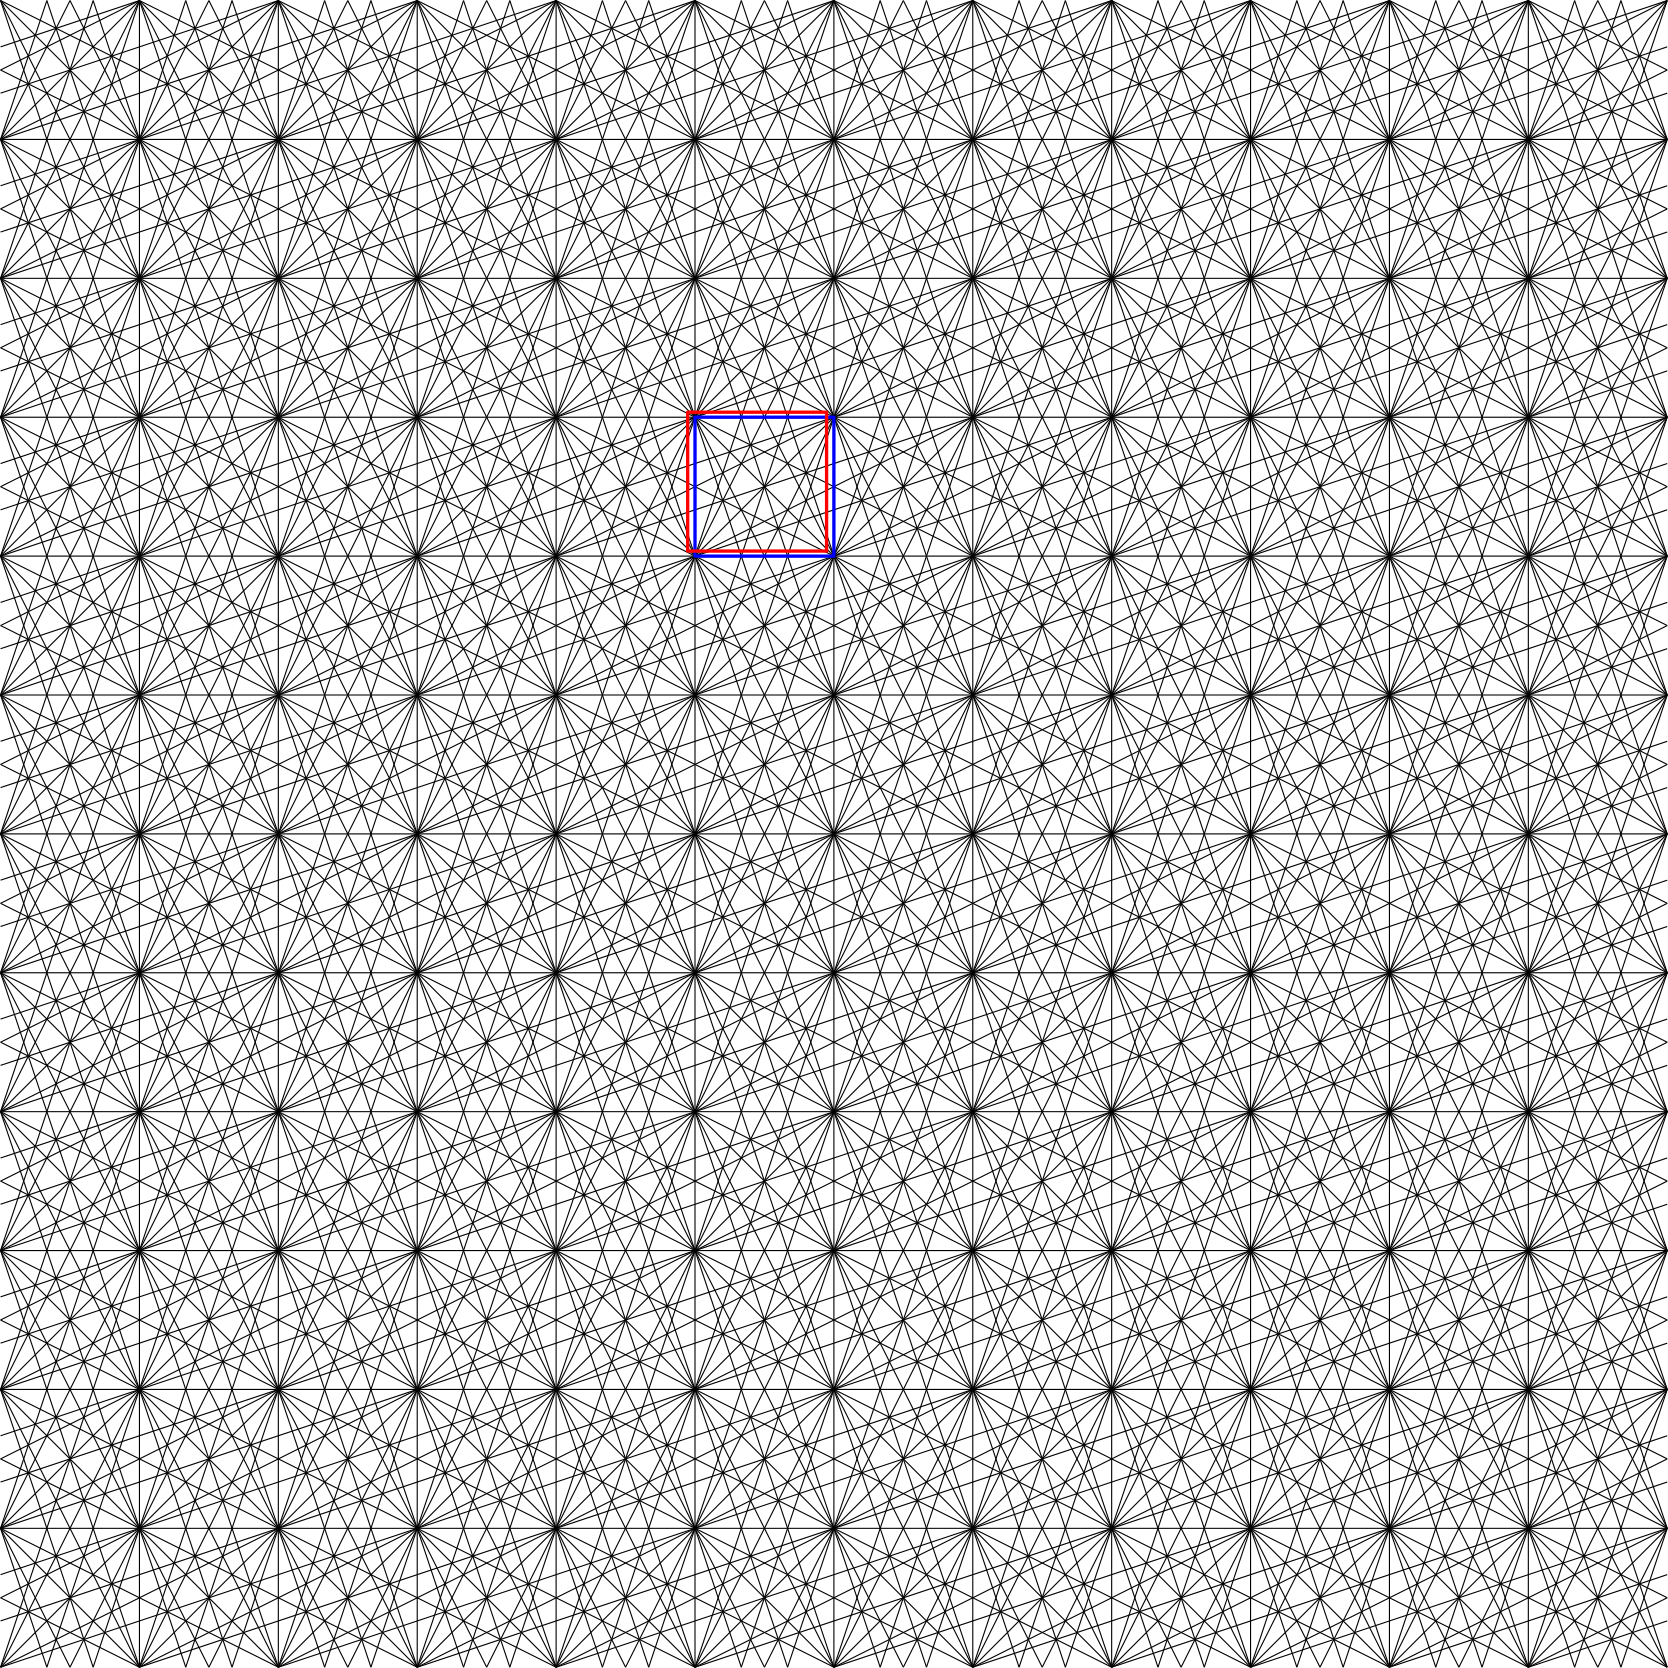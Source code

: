 <?xml version="1.0"?>
<!DOCTYPE ipe SYSTEM "ipe.dtd">
<ipe version="70218" creator="Ipe 7.2.26">
<info created="D:20240203125927" modified="D:20240209110101"/>
<ipestyle name="basic">
<symbol name="arrow/arc(spx)">
<path stroke="sym-stroke" fill="sym-stroke" pen="sym-pen">
0 0 m
-1 0.333 l
-1 -0.333 l
h
</path>
</symbol>
<symbol name="arrow/farc(spx)">
<path stroke="sym-stroke" fill="white" pen="sym-pen">
0 0 m
-1 0.333 l
-1 -0.333 l
h
</path>
</symbol>
<symbol name="arrow/ptarc(spx)">
<path stroke="sym-stroke" fill="sym-stroke" pen="sym-pen">
0 0 m
-1 0.333 l
-0.8 0 l
-1 -0.333 l
h
</path>
</symbol>
<symbol name="arrow/fptarc(spx)">
<path stroke="sym-stroke" fill="white" pen="sym-pen">
0 0 m
-1 0.333 l
-0.8 0 l
-1 -0.333 l
h
</path>
</symbol>
<symbol name="mark/circle(sx)" transformations="translations">
<path fill="sym-stroke">
0.6 0 0 0.6 0 0 e
0.4 0 0 0.4 0 0 e
</path>
</symbol>
<symbol name="mark/disk(sx)" transformations="translations">
<path fill="sym-stroke">
0.6 0 0 0.6 0 0 e
</path>
</symbol>
<symbol name="mark/fdisk(sfx)" transformations="translations">
<group>
<path fill="sym-fill">
0.5 0 0 0.5 0 0 e
</path>
<path fill="sym-stroke" fillrule="eofill">
0.6 0 0 0.6 0 0 e
0.4 0 0 0.4 0 0 e
</path>
</group>
</symbol>
<symbol name="mark/box(sx)" transformations="translations">
<path fill="sym-stroke" fillrule="eofill">
-0.6 -0.6 m
0.6 -0.6 l
0.6 0.6 l
-0.6 0.6 l
h
-0.4 -0.4 m
0.4 -0.4 l
0.4 0.4 l
-0.4 0.4 l
h
</path>
</symbol>
<symbol name="mark/square(sx)" transformations="translations">
<path fill="sym-stroke">
-0.6 -0.6 m
0.6 -0.6 l
0.6 0.6 l
-0.6 0.6 l
h
</path>
</symbol>
<symbol name="mark/fsquare(sfx)" transformations="translations">
<group>
<path fill="sym-fill">
-0.5 -0.5 m
0.5 -0.5 l
0.5 0.5 l
-0.5 0.5 l
h
</path>
<path fill="sym-stroke" fillrule="eofill">
-0.6 -0.6 m
0.6 -0.6 l
0.6 0.6 l
-0.6 0.6 l
h
-0.4 -0.4 m
0.4 -0.4 l
0.4 0.4 l
-0.4 0.4 l
h
</path>
</group>
</symbol>
<symbol name="mark/cross(sx)" transformations="translations">
<group>
<path fill="sym-stroke">
-0.43 -0.57 m
0.57 0.43 l
0.43 0.57 l
-0.57 -0.43 l
h
</path>
<path fill="sym-stroke">
-0.43 0.57 m
0.57 -0.43 l
0.43 -0.57 l
-0.57 0.43 l
h
</path>
</group>
</symbol>
<symbol name="arrow/fnormal(spx)">
<path stroke="sym-stroke" fill="white" pen="sym-pen">
0 0 m
-1 0.333 l
-1 -0.333 l
h
</path>
</symbol>
<symbol name="arrow/pointed(spx)">
<path stroke="sym-stroke" fill="sym-stroke" pen="sym-pen">
0 0 m
-1 0.333 l
-0.8 0 l
-1 -0.333 l
h
</path>
</symbol>
<symbol name="arrow/fpointed(spx)">
<path stroke="sym-stroke" fill="white" pen="sym-pen">
0 0 m
-1 0.333 l
-0.8 0 l
-1 -0.333 l
h
</path>
</symbol>
<symbol name="arrow/linear(spx)">
<path stroke="sym-stroke" pen="sym-pen">
-1 0.333 m
0 0 l
-1 -0.333 l
</path>
</symbol>
<symbol name="arrow/fdouble(spx)">
<path stroke="sym-stroke" fill="white" pen="sym-pen">
0 0 m
-1 0.333 l
-1 -0.333 l
h
-1 0 m
-2 0.333 l
-2 -0.333 l
h
</path>
</symbol>
<symbol name="arrow/double(spx)">
<path stroke="sym-stroke" fill="sym-stroke" pen="sym-pen">
0 0 m
-1 0.333 l
-1 -0.333 l
h
-1 0 m
-2 0.333 l
-2 -0.333 l
h
</path>
</symbol>
<symbol name="arrow/mid-normal(spx)">
<path stroke="sym-stroke" fill="sym-stroke" pen="sym-pen">
0.5 0 m
-0.5 0.333 l
-0.5 -0.333 l
h
</path>
</symbol>
<symbol name="arrow/mid-fnormal(spx)">
<path stroke="sym-stroke" fill="white" pen="sym-pen">
0.5 0 m
-0.5 0.333 l
-0.5 -0.333 l
h
</path>
</symbol>
<symbol name="arrow/mid-pointed(spx)">
<path stroke="sym-stroke" fill="sym-stroke" pen="sym-pen">
0.5 0 m
-0.5 0.333 l
-0.3 0 l
-0.5 -0.333 l
h
</path>
</symbol>
<symbol name="arrow/mid-fpointed(spx)">
<path stroke="sym-stroke" fill="white" pen="sym-pen">
0.5 0 m
-0.5 0.333 l
-0.3 0 l
-0.5 -0.333 l
h
</path>
</symbol>
<symbol name="arrow/mid-double(spx)">
<path stroke="sym-stroke" fill="sym-stroke" pen="sym-pen">
1 0 m
0 0.333 l
0 -0.333 l
h
0 0 m
-1 0.333 l
-1 -0.333 l
h
</path>
</symbol>
<symbol name="arrow/mid-fdouble(spx)">
<path stroke="sym-stroke" fill="white" pen="sym-pen">
1 0 m
0 0.333 l
0 -0.333 l
h
0 0 m
-1 0.333 l
-1 -0.333 l
h
</path>
</symbol>
<anglesize name="22.5 deg" value="22.5"/>
<anglesize name="30 deg" value="30"/>
<anglesize name="45 deg" value="45"/>
<anglesize name="60 deg" value="60"/>
<anglesize name="90 deg" value="90"/>
<arrowsize name="large" value="10"/>
<arrowsize name="small" value="5"/>
<arrowsize name="tiny" value="3"/>
<color name="blue" value="0 0 1"/>
<color name="brown" value="0.647 0.165 0.165"/>
<color name="darkblue" value="0 0 0.545"/>
<color name="darkcyan" value="0 0.545 0.545"/>
<color name="darkgray" value="0.663"/>
<color name="darkgreen" value="0 0.392 0"/>
<color name="darkmagenta" value="0.545 0 0.545"/>
<color name="darkorange" value="1 0.549 0"/>
<color name="darkred" value="0.545 0 0"/>
<color name="gold" value="1 0.843 0"/>
<color name="gray" value="0.745"/>
<color name="green" value="0 1 0"/>
<color name="lightblue" value="0.678 0.847 0.902"/>
<color name="lightcyan" value="0.878 1 1"/>
<color name="lightgray" value="0.827"/>
<color name="lightgreen" value="0.565 0.933 0.565"/>
<color name="lightyellow" value="1 1 0.878"/>
<color name="navy" value="0 0 0.502"/>
<color name="orange" value="1 0.647 0"/>
<color name="pink" value="1 0.753 0.796"/>
<color name="purple" value="0.627 0.125 0.941"/>
<color name="red" value="1 0 0"/>
<color name="seagreen" value="0.18 0.545 0.341"/>
<color name="turquoise" value="0.251 0.878 0.816"/>
<color name="violet" value="0.933 0.51 0.933"/>
<color name="yellow" value="1 1 0"/>
<dashstyle name="dash dot dotted" value="[4 2 1 2 1 2] 0"/>
<dashstyle name="dash dotted" value="[4 2 1 2] 0"/>
<dashstyle name="dashed" value="[4] 0"/>
<dashstyle name="dotted" value="[1 3] 0"/>
<gridsize name="10 pts (~3.5 mm)" value="10"/>
<gridsize name="14 pts (~5 mm)" value="14"/>
<gridsize name="16 pts (~6 mm)" value="16"/>
<gridsize name="20 pts (~7 mm)" value="20"/>
<gridsize name="28 pts (~10 mm)" value="28"/>
<gridsize name="32 pts (~12 mm)" value="32"/>
<gridsize name="4 pts" value="4"/>
<gridsize name="56 pts (~20 mm)" value="56"/>
<gridsize name="8 pts (~3 mm)" value="8"/>
<opacity name="10%" value="0.1"/>
<opacity name="30%" value="0.3"/>
<opacity name="50%" value="0.5"/>
<opacity name="75%" value="0.75"/>
<pen name="fat" value="1.2"/>
<pen name="heavier" value="0.8"/>
<pen name="ultrafat" value="2"/>
<symbolsize name="large" value="5"/>
<symbolsize name="small" value="2"/>
<symbolsize name="tiny" value="1.1"/>
<textsize name="Huge" value="\Huge"/>
<textsize name="LARGE" value="\LARGE"/>
<textsize name="Large" value="\Large"/>
<textsize name="footnote" value="\footnotesize"/>
<textsize name="huge" value="\huge"/>
<textsize name="large" value="\large"/>
<textsize name="script" value="\scriptsize"/>
<textsize name="small" value="\small"/>
<textsize name="tiny" value="\tiny"/>
<textstyle name="center" begin="\begin{center}" end="\end{center}"/>
<textstyle name="item" begin="\begin{itemize}\item{}" end="\end{itemize}"/>
<textstyle name="itemize" begin="\begin{itemize}" end="\end{itemize}"/>
<preamble>area = 1/30</preamble>
<layout paper="600 600" origin="0 0" frame="600 600"/>
<tiling name="falling" angle="-60" step="4" width="1"/>
<tiling name="rising" angle="30" step="4" width="1"/>
</ipestyle>
<page>
<layer name="bundle_0"/>
<layer name="bundle_1"/>
<layer name="bundle_2"/>
<layer name="bundle_3"/>
<layer name="bundle_4"/>
<layer name="bundle_5"/>
<layer name="bundle_6"/>
<layer name="bundle_7"/>
<layer name="bundle_8"/>
<layer name="bundle_9"/>
<layer name="bundle_10"/>
<layer name="alpha"/>
<view layers="bundle_0 bundle_1 bundle_2 bundle_3 bundle_4 bundle_5 bundle_6 bundle_7 bundle_8 bundle_9 bundle_10 alpha" active="bundle_0"/>
<path layer="bundle_0" stroke="0">
0 50 m
16.6667 0 l
</path>
<path stroke="0">
0 100 m
33.3333 0 l
</path>
<path stroke="0">
0 150 m
50 0 l
</path>
<path stroke="0">
0 200 m
66.6667 0 l
</path>
<path stroke="0">
0 250 m
83.3333 0 l
</path>
<path stroke="0">
0 300 m
100 0 l
</path>
<path stroke="0">
0 350 m
116.667 0 l
</path>
<path stroke="0">
0 400 m
133.333 0 l
</path>
<path stroke="0">
0 450 m
150 0 l
</path>
<path stroke="0">
0 500 m
166.667 0 l
</path>
<path stroke="0">
0 550 m
183.333 0 l
</path>
<path stroke="0">
0 600 m
200 0 l
</path>
<path stroke="0">
16.6667 600 m
216.667 0 l
</path>
<path stroke="0">
33.3333 600 m
233.333 0 l
</path>
<path stroke="0">
50 600 m
250 0 l
</path>
<path stroke="0">
66.6667 600 m
266.667 0 l
</path>
<path stroke="0">
83.3333 600 m
283.333 0 l
</path>
<path stroke="0">
100 600 m
300 0 l
</path>
<path stroke="0">
116.667 600 m
316.667 0 l
</path>
<path stroke="0">
133.333 600 m
333.333 0 l
</path>
<path stroke="0">
150 600 m
350 0 l
</path>
<path stroke="0">
166.667 600 m
366.667 0 l
</path>
<path stroke="0">
183.333 600 m
383.333 0 l
</path>
<path stroke="0">
200 600 m
400 0 l
</path>
<path stroke="0">
216.667 600 m
416.667 0 l
</path>
<path stroke="0">
233.333 600 m
433.333 0 l
</path>
<path stroke="0">
250 600 m
450 0 l
</path>
<path stroke="0">
266.667 600 m
466.667 0 l
</path>
<path stroke="0">
283.333 600 m
483.333 0 l
</path>
<path stroke="0">
300 600 m
500 0 l
</path>
<path stroke="0">
316.667 600 m
516.667 0 l
</path>
<path stroke="0">
333.333 600 m
533.333 0 l
</path>
<path stroke="0">
350 600 m
550 0 l
</path>
<path stroke="0">
366.667 600 m
566.667 0 l
</path>
<path stroke="0">
383.333 600 m
583.333 0 l
</path>
<path stroke="0">
400 600 m
600 0 l
</path>
<path stroke="0">
416.667 600 m
600 50 l
</path>
<path stroke="0">
433.333 600 m
600 100 l
</path>
<path stroke="0">
450 600 m
600 150 l
</path>
<path stroke="0">
466.667 600 m
600 200 l
</path>
<path stroke="0">
483.333 600 m
600 250 l
</path>
<path stroke="0">
500 600 m
600 300 l
</path>
<path stroke="0">
516.667 600 m
600 350 l
</path>
<path stroke="0">
533.333 600 m
600 400 l
</path>
<path stroke="0">
550 600 m
600 450 l
</path>
<path stroke="0">
566.667 600 m
600 500 l
</path>
<path stroke="0">
583.333 600 m
600 550 l
</path>
<path layer="bundle_1" stroke="0">
0 50 m
25 0 l
</path>
<path stroke="0">
0 100 m
50 0 l
</path>
<path stroke="0">
0 150 m
75 0 l
</path>
<path stroke="0">
0 200 m
100 0 l
</path>
<path stroke="0">
0 250 m
125 0 l
</path>
<path stroke="0">
0 300 m
150 0 l
</path>
<path stroke="0">
0 350 m
175 0 l
</path>
<path stroke="0">
0 400 m
200 0 l
</path>
<path stroke="0">
0 450 m
225 0 l
</path>
<path stroke="0">
0 500 m
250 0 l
</path>
<path stroke="0">
0 550 m
275 0 l
</path>
<path stroke="0">
0 600 m
300 0 l
</path>
<path stroke="0">
25 600 m
325 0 l
</path>
<path stroke="0">
50 600 m
350 0 l
</path>
<path stroke="0">
75 600 m
375 0 l
</path>
<path stroke="0">
100 600 m
400 0 l
</path>
<path stroke="0">
125 600 m
425 0 l
</path>
<path stroke="0">
150 600 m
450 0 l
</path>
<path stroke="0">
175 600 m
475 0 l
</path>
<path stroke="0">
200 600 m
500 0 l
</path>
<path stroke="0">
225 600 m
525 0 l
</path>
<path stroke="0">
250 600 m
550 0 l
</path>
<path stroke="0">
275 600 m
575 0 l
</path>
<path stroke="0">
300 600 m
600 0 l
</path>
<path stroke="0">
325 600 m
600 50 l
</path>
<path stroke="0">
350 600 m
600 100 l
</path>
<path stroke="0">
375 600 m
600 150 l
</path>
<path stroke="0">
400 600 m
600 200 l
</path>
<path stroke="0">
425 600 m
600 250 l
</path>
<path stroke="0">
450 600 m
600 300 l
</path>
<path stroke="0">
475 600 m
600 350 l
</path>
<path stroke="0">
500 600 m
600 400 l
</path>
<path stroke="0">
525 600 m
600 450 l
</path>
<path stroke="0">
550 600 m
600 500 l
</path>
<path stroke="0">
575 600 m
600 550 l
</path>
<path layer="bundle_2" stroke="0">
0 50 m
50 0 l
</path>
<path stroke="0">
0 100 m
100 0 l
</path>
<path stroke="0">
0 150 m
150 0 l
</path>
<path stroke="0">
0 200 m
200 0 l
</path>
<path stroke="0">
0 250 m
250 0 l
</path>
<path stroke="0">
0 300 m
300 0 l
</path>
<path stroke="0">
0 350 m
350 0 l
</path>
<path stroke="0">
0 400 m
400 0 l
</path>
<path stroke="0">
0 450 m
450 0 l
</path>
<path stroke="0">
0 500 m
500 0 l
</path>
<path stroke="0">
0 550 m
550 0 l
</path>
<path stroke="0">
0 600 m
600 0 l
</path>
<path stroke="0">
50 600 m
600 50 l
</path>
<path stroke="0">
100 600 m
600 100 l
</path>
<path stroke="0">
150 600 m
600 150 l
</path>
<path stroke="0">
200 600 m
600 200 l
</path>
<path stroke="0">
250 600 m
600 250 l
</path>
<path stroke="0">
300 600 m
600 300 l
</path>
<path stroke="0">
350 600 m
600 350 l
</path>
<path stroke="0">
400 600 m
600 400 l
</path>
<path stroke="0">
450 600 m
600 450 l
</path>
<path stroke="0">
500 600 m
600 500 l
</path>
<path stroke="0">
550 600 m
600 550 l
</path>
<path layer="bundle_3" stroke="0">
0 25 m
50 0 l
</path>
<path stroke="0">
0 50 m
100 0 l
</path>
<path stroke="0">
0 75 m
150 0 l
</path>
<path stroke="0">
0 100 m
200 0 l
</path>
<path stroke="0">
0 125 m
250 0 l
</path>
<path stroke="0">
0 150 m
300 0 l
</path>
<path stroke="0">
0 175 m
350 0 l
</path>
<path stroke="0">
0 200 m
400 0 l
</path>
<path stroke="0">
0 225 m
450 0 l
</path>
<path stroke="0">
0 250 m
500 0 l
</path>
<path stroke="0">
0 275 m
550 0 l
</path>
<path stroke="0">
0 300 m
600 0 l
</path>
<path stroke="0">
0 325 m
600 25 l
</path>
<path stroke="0">
0 350 m
600 50 l
</path>
<path stroke="0">
0 375 m
600 75 l
</path>
<path stroke="0">
0 400 m
600 100 l
</path>
<path stroke="0">
0 425 m
600 125 l
</path>
<path stroke="0">
0 450 m
600 150 l
</path>
<path stroke="0">
0 475 m
600 175 l
</path>
<path stroke="0">
0 500 m
600 200 l
</path>
<path stroke="0">
0 525 m
600 225 l
</path>
<path stroke="0">
0 550 m
600 250 l
</path>
<path stroke="0">
0 575 m
600 275 l
</path>
<path stroke="0">
0 600 m
600 300 l
</path>
<path stroke="0">
50 600 m
600 325 l
</path>
<path stroke="0">
100 600 m
600 350 l
</path>
<path stroke="0">
150 600 m
600 375 l
</path>
<path stroke="0">
200 600 m
600 400 l
</path>
<path stroke="0">
250 600 m
600 425 l
</path>
<path stroke="0">
300 600 m
600 450 l
</path>
<path stroke="0">
350 600 m
600 475 l
</path>
<path stroke="0">
400 600 m
600 500 l
</path>
<path stroke="0">
450 600 m
600 525 l
</path>
<path stroke="0">
500 600 m
600 550 l
</path>
<path stroke="0">
550 600 m
600 575 l
</path>
<path layer="bundle_4" stroke="0">
0 50 m
600 50 l
</path>
<path stroke="0">
0 100 m
600 100 l
</path>
<path stroke="0">
0 150 m
600 150 l
</path>
<path stroke="0">
0 200 m
600 200 l
</path>
<path stroke="0">
0 250 m
600 250 l
</path>
<path stroke="0">
0 300 m
600 300 l
</path>
<path stroke="0">
0 350 m
600 350 l
</path>
<path stroke="0">
0 400 m
600 400 l
</path>
<path stroke="0">
0 450 m
600 450 l
</path>
<path stroke="0">
0 500 m
600 500 l
</path>
<path stroke="0">
0 550 m
600 550 l
</path>
<path layer="bundle_5" stroke="0">
0 583.333 m
50 600 l
</path>
<path stroke="0">
0 566.667 m
100 600 l
</path>
<path stroke="0">
0 550 m
150 600 l
</path>
<path stroke="0">
0 533.333 m
200 600 l
</path>
<path stroke="0">
0 516.667 m
250 600 l
</path>
<path stroke="0">
0 500 m
300 600 l
</path>
<path stroke="0">
0 483.333 m
350 600 l
</path>
<path stroke="0">
0 466.667 m
400 600 l
</path>
<path stroke="0">
0 450 m
450 600 l
</path>
<path stroke="0">
0 433.333 m
500 600 l
</path>
<path stroke="0">
0 416.667 m
550 600 l
</path>
<path stroke="0">
0 400 m
600 600 l
</path>
<path stroke="0">
0 383.333 m
600 583.333 l
</path>
<path stroke="0">
0 366.667 m
600 566.667 l
</path>
<path stroke="0">
0 350 m
600 550 l
</path>
<path stroke="0">
0 333.333 m
600 533.333 l
</path>
<path stroke="0">
0 316.667 m
600 516.667 l
</path>
<path stroke="0">
0 300 m
600 500 l
</path>
<path stroke="0">
0 283.333 m
600 483.333 l
</path>
<path stroke="0">
0 266.667 m
600 466.667 l
</path>
<path stroke="0">
0 250 m
600 450 l
</path>
<path stroke="0">
0 233.333 m
600 433.333 l
</path>
<path stroke="0">
0 216.667 m
600 416.667 l
</path>
<path stroke="0">
0 200 m
600 400 l
</path>
<path stroke="0">
0 183.333 m
600 383.333 l
</path>
<path stroke="0">
0 166.667 m
600 366.667 l
</path>
<path stroke="0">
0 150 m
600 350 l
</path>
<path stroke="0">
0 133.333 m
600 333.333 l
</path>
<path stroke="0">
0 116.667 m
600 316.667 l
</path>
<path stroke="0">
0 100 m
600 300 l
</path>
<path stroke="0">
0 83.3333 m
600 283.333 l
</path>
<path stroke="0">
0 66.6667 m
600 266.667 l
</path>
<path stroke="0">
0 50 m
600 250 l
</path>
<path stroke="0">
0 33.3333 m
600 233.333 l
</path>
<path stroke="0">
0 16.6667 m
600 216.667 l
</path>
<path stroke="0">
0 0 m
600 200 l
</path>
<path stroke="0">
50 0 m
600 183.333 l
</path>
<path stroke="0">
100 0 m
600 166.667 l
</path>
<path stroke="0">
150 0 m
600 150 l
</path>
<path stroke="0">
200 0 m
600 133.333 l
</path>
<path stroke="0">
250 0 m
600 116.667 l
</path>
<path stroke="0">
300 0 m
600 100 l
</path>
<path stroke="0">
350 0 m
600 83.3333 l
</path>
<path stroke="0">
400 0 m
600 66.6667 l
</path>
<path stroke="0">
450 0 m
600 50 l
</path>
<path stroke="0">
500 0 m
600 33.3333 l
</path>
<path stroke="0">
550 0 m
600 16.6667 l
</path>
<path layer="bundle_6" stroke="0">
0 575 m
50 600 l
</path>
<path stroke="0">
0 550 m
100 600 l
</path>
<path stroke="0">
0 525 m
150 600 l
</path>
<path stroke="0">
0 500 m
200 600 l
</path>
<path stroke="0">
0 475 m
250 600 l
</path>
<path stroke="0">
0 450 m
300 600 l
</path>
<path stroke="0">
0 425 m
350 600 l
</path>
<path stroke="0">
0 400 m
400 600 l
</path>
<path stroke="0">
0 375 m
450 600 l
</path>
<path stroke="0">
0 350 m
500 600 l
</path>
<path stroke="0">
0 325 m
550 600 l
</path>
<path stroke="0">
0 300 m
600 600 l
</path>
<path stroke="0">
0 275 m
600 575 l
</path>
<path stroke="0">
0 250 m
600 550 l
</path>
<path stroke="0">
0 225 m
600 525 l
</path>
<path stroke="0">
0 200 m
600 500 l
</path>
<path stroke="0">
0 175 m
600 475 l
</path>
<path stroke="0">
0 150 m
600 450 l
</path>
<path stroke="0">
0 125 m
600 425 l
</path>
<path stroke="0">
0 100 m
600 400 l
</path>
<path stroke="0">
0 75 m
600 375 l
</path>
<path stroke="0">
0 50 m
600 350 l
</path>
<path stroke="0">
0 25 m
600 325 l
</path>
<path stroke="0">
0 0 m
600 300 l
</path>
<path stroke="0">
50 0 m
600 275 l
</path>
<path stroke="0">
100 0 m
600 250 l
</path>
<path stroke="0">
150 0 m
600 225 l
</path>
<path stroke="0">
200 0 m
600 200 l
</path>
<path stroke="0">
250 0 m
600 175 l
</path>
<path stroke="0">
300 0 m
600 150 l
</path>
<path stroke="0">
350 0 m
600 125 l
</path>
<path stroke="0">
400 0 m
600 100 l
</path>
<path stroke="0">
450 0 m
600 75 l
</path>
<path stroke="0">
500 0 m
600 50 l
</path>
<path stroke="0">
550 0 m
600 25 l
</path>
<path layer="bundle_7" stroke="0">
550 0 m
600 50 l
</path>
<path stroke="0">
500 0 m
600 100 l
</path>
<path stroke="0">
450 0 m
600 150 l
</path>
<path stroke="0">
400 0 m
600 200 l
</path>
<path stroke="0">
350 0 m
600 250 l
</path>
<path stroke="0">
300 0 m
600 300 l
</path>
<path stroke="0">
250 0 m
600 350 l
</path>
<path stroke="0">
200 0 m
600 400 l
</path>
<path stroke="0">
150 0 m
600 450 l
</path>
<path stroke="0">
100 0 m
600 500 l
</path>
<path stroke="0">
50 0 m
600 550 l
</path>
<path stroke="0">
0 0 m
600 600 l
</path>
<path stroke="0">
0 50 m
550 600 l
</path>
<path stroke="0">
0 100 m
500 600 l
</path>
<path stroke="0">
0 150 m
450 600 l
</path>
<path stroke="0">
0 200 m
400 600 l
</path>
<path stroke="0">
0 250 m
350 600 l
</path>
<path stroke="0">
0 300 m
300 600 l
</path>
<path stroke="0">
0 350 m
250 600 l
</path>
<path stroke="0">
0 400 m
200 600 l
</path>
<path stroke="0">
0 450 m
150 600 l
</path>
<path stroke="0">
0 500 m
100 600 l
</path>
<path stroke="0">
0 550 m
50 600 l
</path>
<path layer="bundle_8" stroke="0">
575 0 m
600 50 l
</path>
<path stroke="0">
550 0 m
600 100 l
</path>
<path stroke="0">
525 0 m
600 150 l
</path>
<path stroke="0">
500 0 m
600 200 l
</path>
<path stroke="0">
475 0 m
600 250 l
</path>
<path stroke="0">
450 0 m
600 300 l
</path>
<path stroke="0">
425 0 m
600 350 l
</path>
<path stroke="0">
400 0 m
600 400 l
</path>
<path stroke="0">
375 0 m
600 450 l
</path>
<path stroke="0">
350 0 m
600 500 l
</path>
<path stroke="0">
325 0 m
600 550 l
</path>
<path stroke="0">
300 0 m
600 600 l
</path>
<path stroke="0">
275 0 m
575 600 l
</path>
<path stroke="0">
250 0 m
550 600 l
</path>
<path stroke="0">
225 0 m
525 600 l
</path>
<path stroke="0">
200 0 m
500 600 l
</path>
<path stroke="0">
175 0 m
475 600 l
</path>
<path stroke="0">
150 0 m
450 600 l
</path>
<path stroke="0">
125 0 m
425 600 l
</path>
<path stroke="0">
100 0 m
400 600 l
</path>
<path stroke="0">
75 0 m
375 600 l
</path>
<path stroke="0">
50 0 m
350 600 l
</path>
<path stroke="0">
25 0 m
325 600 l
</path>
<path stroke="0">
0 0 m
300 600 l
</path>
<path stroke="0">
0 50 m
275 600 l
</path>
<path stroke="0">
0 100 m
250 600 l
</path>
<path stroke="0">
0 150 m
225 600 l
</path>
<path stroke="0">
0 200 m
200 600 l
</path>
<path stroke="0">
0 250 m
175 600 l
</path>
<path stroke="0">
0 300 m
150 600 l
</path>
<path stroke="0">
0 350 m
125 600 l
</path>
<path stroke="0">
0 400 m
100 600 l
</path>
<path stroke="0">
0 450 m
75 600 l
</path>
<path stroke="0">
0 500 m
50 600 l
</path>
<path stroke="0">
0 550 m
25 600 l
</path>
<path layer="bundle_9" stroke="0">
583.333 0 m
600 50 l
</path>
<path stroke="0">
566.667 0 m
600 100 l
</path>
<path stroke="0">
550 0 m
600 150 l
</path>
<path stroke="0">
533.333 0 m
600 200 l
</path>
<path stroke="0">
516.667 0 m
600 250 l
</path>
<path stroke="0">
500 0 m
600 300 l
</path>
<path stroke="0">
483.333 0 m
600 350 l
</path>
<path stroke="0">
466.667 0 m
600 400 l
</path>
<path stroke="0">
450 0 m
600 450 l
</path>
<path stroke="0">
433.333 0 m
600 500 l
</path>
<path stroke="0">
416.667 0 m
600 550 l
</path>
<path stroke="0">
400 0 m
600 600 l
</path>
<path stroke="0">
383.333 0 m
583.333 600 l
</path>
<path stroke="0">
366.667 0 m
566.667 600 l
</path>
<path stroke="0">
350 0 m
550 600 l
</path>
<path stroke="0">
333.333 0 m
533.333 600 l
</path>
<path stroke="0">
316.667 0 m
516.667 600 l
</path>
<path stroke="0">
300 0 m
500 600 l
</path>
<path stroke="0">
283.333 0 m
483.333 600 l
</path>
<path stroke="0">
266.667 0 m
466.667 600 l
</path>
<path stroke="0">
250 0 m
450 600 l
</path>
<path stroke="0">
233.333 0 m
433.333 600 l
</path>
<path stroke="0">
216.667 0 m
416.667 600 l
</path>
<path stroke="0">
200 0 m
400 600 l
</path>
<path stroke="0">
183.333 0 m
383.333 600 l
</path>
<path stroke="0">
166.667 0 m
366.667 600 l
</path>
<path stroke="0">
150 0 m
350 600 l
</path>
<path stroke="0">
133.333 0 m
333.333 600 l
</path>
<path stroke="0">
116.667 0 m
316.667 600 l
</path>
<path stroke="0">
100 0 m
300 600 l
</path>
<path stroke="0">
83.3333 0 m
283.333 600 l
</path>
<path stroke="0">
66.6667 0 m
266.667 600 l
</path>
<path stroke="0">
50 0 m
250 600 l
</path>
<path stroke="0">
33.3333 0 m
233.333 600 l
</path>
<path stroke="0">
16.6667 0 m
216.667 600 l
</path>
<path stroke="0">
0 0 m
200 600 l
</path>
<path stroke="0">
0 50 m
183.333 600 l
</path>
<path stroke="0">
0 100 m
166.667 600 l
</path>
<path stroke="0">
0 150 m
150 600 l
</path>
<path stroke="0">
0 200 m
133.333 600 l
</path>
<path stroke="0">
0 250 m
116.667 600 l
</path>
<path stroke="0">
0 300 m
100 600 l
</path>
<path stroke="0">
0 350 m
83.3333 600 l
</path>
<path stroke="0">
0 400 m
66.6667 600 l
</path>
<path stroke="0">
0 450 m
50 600 l
</path>
<path stroke="0">
0 500 m
33.3333 600 l
</path>
<path stroke="0">
0 550 m
16.6667 600 l
</path>
<path layer="bundle_10" stroke="0">
50 0 m
50 600 l
</path>
<path stroke="0">
100 0 m
100 600 l
</path>
<path stroke="0">
150 0 m
150 600 l
</path>
<path stroke="0">
200 0 m
200 600 l
</path>
<path stroke="0">
250 0 m
250 600 l
</path>
<path stroke="0">
300 0 m
300 600 l
</path>
<path stroke="0">
350 0 m
350 600 l
</path>
<path stroke="0">
400 0 m
400 600 l
</path>
<path stroke="0">
450 0 m
450 600 l
</path>
<path stroke="0">
500 0 m
500 600 l
</path>
<path stroke="0">
550 0 m
550 600 l
</path>
<path layer="bundle_0" matrix="1 0 0 1 0.002 0.001" stroke="blue" pen="fat">
250 450 m
250 400 l
300 400 l
300 450 l
h
</path>
<path matrix="1 0 0 1 0.002 0.001" stroke="red" pen="fat">
247.369 451.811 m
247.369 401.811 l
297.369 401.811 l
297.369 451.811 l
h
</path>
</page>
</ipe>
